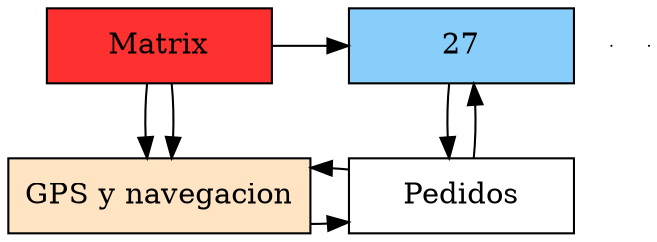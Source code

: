 digraph Sparce_Matrix {
node [shape=box]
MT[label="Matrix",width=1.5,style=filled,fillcolor=firebrick1,group=1];
e0[ shape = point, width = 0 ];
e1[ shape = point, width = 0 ];
V0[label="GPS y navegacion"width = 1.5 style = filled, fillcolor = bisque1, group = 1];
MT->V0
H0[label="27"width = 1.5 style = filled, fillcolor = lightskyblue, group =2];
MT->V0
MT->H0
{rank=same; MT;H0;}
"0xc0000fc1b0"[label="Pedidos" width=1.5,group=2];
V0->"0xc0000fc1b0"
"0xc0000fc1b0"->V0
{rank=same V0;"0xc0000fc1b0";}
H0->"0xc0000fc1b0"
"0xc0000fc1b0"->H0

}
